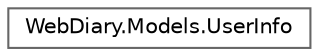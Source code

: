 digraph "Graphical Class Hierarchy"
{
 // LATEX_PDF_SIZE
  bgcolor="transparent";
  edge [fontname=Helvetica,fontsize=10,labelfontname=Helvetica,labelfontsize=10];
  node [fontname=Helvetica,fontsize=10,shape=box,height=0.2,width=0.4];
  rankdir="LR";
  Node0 [id="Node000000",label="WebDiary.Models.UserInfo",height=0.2,width=0.4,color="grey40", fillcolor="white", style="filled",URL="$class_web_diary_1_1_models_1_1_user_info.html",tooltip=" "];
}
